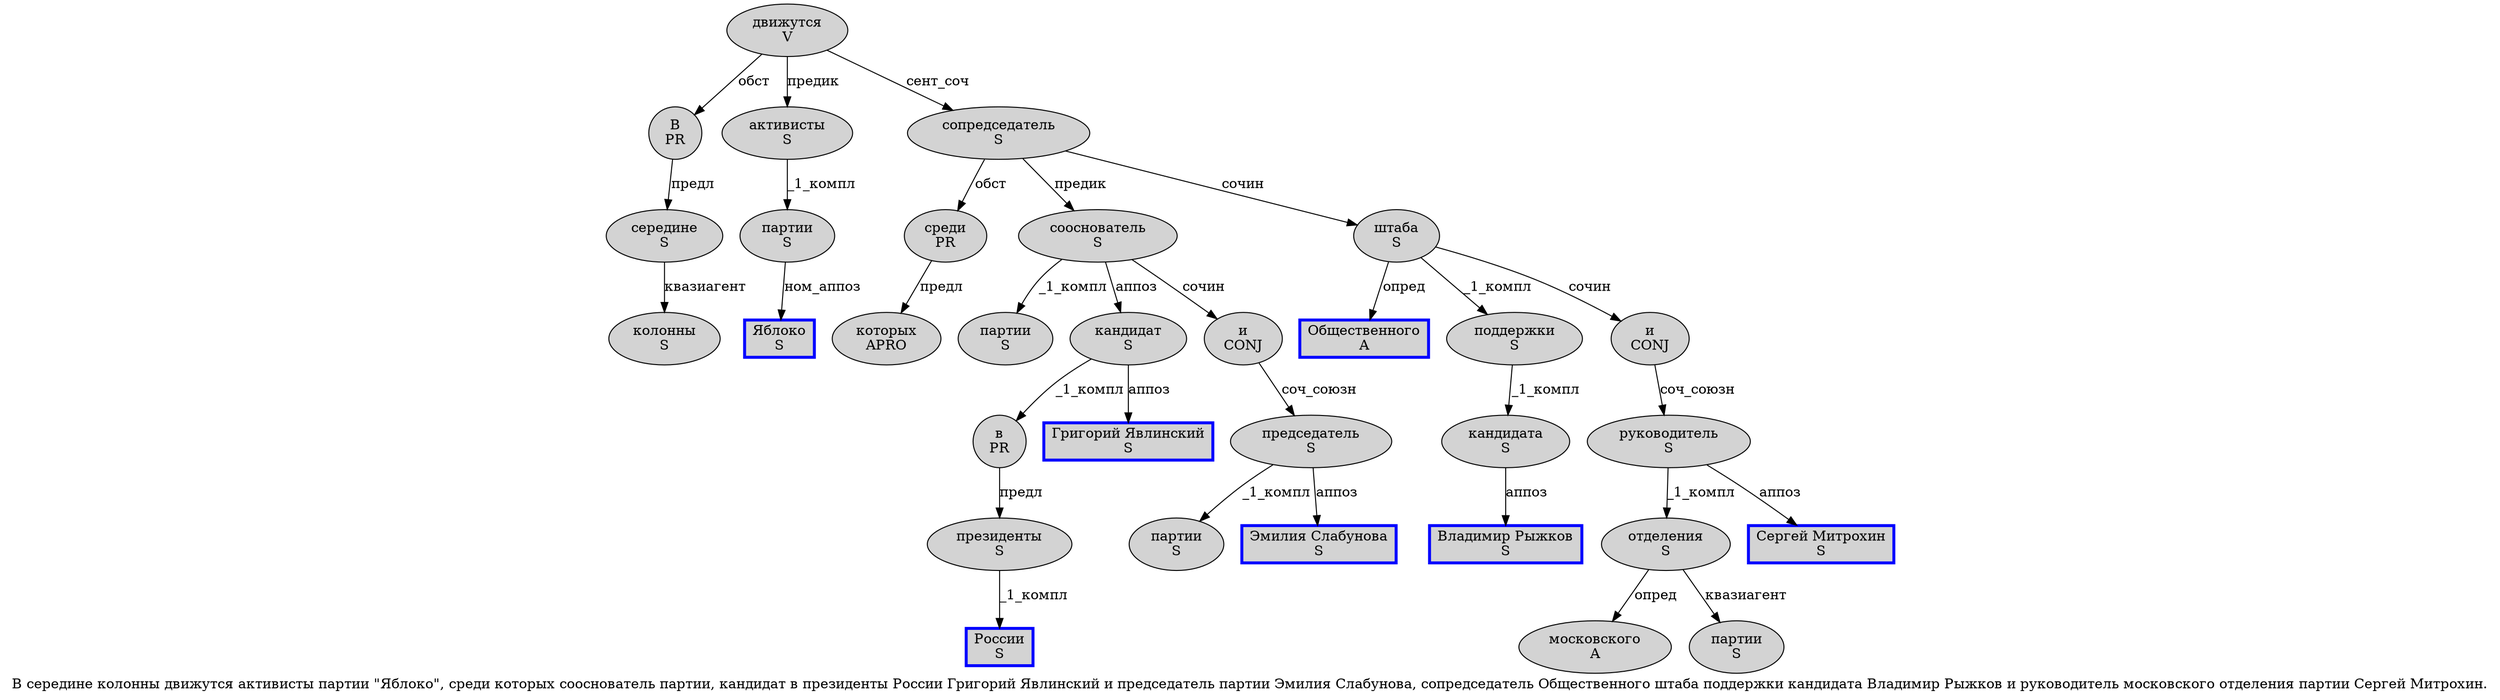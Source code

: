 digraph SENTENCE_1143 {
	graph [label="В середине колонны движутся активисты партии \"Яблоко\", среди которых сооснователь партии, кандидат в президенты России Григорий Явлинский и председатель партии Эмилия Слабунова, сопредседатель Общественного штаба поддержки кандидата Владимир Рыжков и руководитель московского отделения партии Сергей Митрохин."]
	node [style=filled]
		0 [label="В
PR" color="" fillcolor=lightgray penwidth=1 shape=ellipse]
		1 [label="середине
S" color="" fillcolor=lightgray penwidth=1 shape=ellipse]
		2 [label="колонны
S" color="" fillcolor=lightgray penwidth=1 shape=ellipse]
		3 [label="движутся
V" color="" fillcolor=lightgray penwidth=1 shape=ellipse]
		4 [label="активисты
S" color="" fillcolor=lightgray penwidth=1 shape=ellipse]
		5 [label="партии
S" color="" fillcolor=lightgray penwidth=1 shape=ellipse]
		7 [label="Яблоко
S" color=blue fillcolor=lightgray penwidth=3 shape=box]
		10 [label="среди
PR" color="" fillcolor=lightgray penwidth=1 shape=ellipse]
		11 [label="которых
APRO" color="" fillcolor=lightgray penwidth=1 shape=ellipse]
		12 [label="сооснователь
S" color="" fillcolor=lightgray penwidth=1 shape=ellipse]
		13 [label="партии
S" color="" fillcolor=lightgray penwidth=1 shape=ellipse]
		15 [label="кандидат
S" color="" fillcolor=lightgray penwidth=1 shape=ellipse]
		16 [label="в
PR" color="" fillcolor=lightgray penwidth=1 shape=ellipse]
		17 [label="президенты
S" color="" fillcolor=lightgray penwidth=1 shape=ellipse]
		18 [label="России
S" color=blue fillcolor=lightgray penwidth=3 shape=box]
		19 [label="Григорий Явлинский
S" color=blue fillcolor=lightgray penwidth=3 shape=box]
		20 [label="и
CONJ" color="" fillcolor=lightgray penwidth=1 shape=ellipse]
		21 [label="председатель
S" color="" fillcolor=lightgray penwidth=1 shape=ellipse]
		22 [label="партии
S" color="" fillcolor=lightgray penwidth=1 shape=ellipse]
		23 [label="Эмилия Слабунова
S" color=blue fillcolor=lightgray penwidth=3 shape=box]
		25 [label="сопредседатель
S" color="" fillcolor=lightgray penwidth=1 shape=ellipse]
		26 [label="Общественного
A" color=blue fillcolor=lightgray penwidth=3 shape=box]
		27 [label="штаба
S" color="" fillcolor=lightgray penwidth=1 shape=ellipse]
		28 [label="поддержки
S" color="" fillcolor=lightgray penwidth=1 shape=ellipse]
		29 [label="кандидата
S" color="" fillcolor=lightgray penwidth=1 shape=ellipse]
		30 [label="Владимир Рыжков
S" color=blue fillcolor=lightgray penwidth=3 shape=box]
		31 [label="и
CONJ" color="" fillcolor=lightgray penwidth=1 shape=ellipse]
		32 [label="руководитель
S" color="" fillcolor=lightgray penwidth=1 shape=ellipse]
		33 [label="московского
A" color="" fillcolor=lightgray penwidth=1 shape=ellipse]
		34 [label="отделения
S" color="" fillcolor=lightgray penwidth=1 shape=ellipse]
		35 [label="партии
S" color="" fillcolor=lightgray penwidth=1 shape=ellipse]
		36 [label="Сергей Митрохин
S" color=blue fillcolor=lightgray penwidth=3 shape=box]
			31 -> 32 [label="соч_союзн"]
			20 -> 21 [label="соч_союзн"]
			34 -> 33 [label="опред"]
			34 -> 35 [label="квазиагент"]
			32 -> 34 [label="_1_компл"]
			32 -> 36 [label="аппоз"]
			17 -> 18 [label="_1_компл"]
			28 -> 29 [label="_1_компл"]
			5 -> 7 [label="ном_аппоз"]
			12 -> 13 [label="_1_компл"]
			12 -> 15 [label="аппоз"]
			12 -> 20 [label="сочин"]
			15 -> 16 [label="_1_компл"]
			15 -> 19 [label="аппоз"]
			27 -> 26 [label="опред"]
			27 -> 28 [label="_1_компл"]
			27 -> 31 [label="сочин"]
			4 -> 5 [label="_1_компл"]
			16 -> 17 [label="предл"]
			25 -> 10 [label="обст"]
			25 -> 12 [label="предик"]
			25 -> 27 [label="сочин"]
			0 -> 1 [label="предл"]
			21 -> 22 [label="_1_компл"]
			21 -> 23 [label="аппоз"]
			1 -> 2 [label="квазиагент"]
			10 -> 11 [label="предл"]
			3 -> 0 [label="обст"]
			3 -> 4 [label="предик"]
			3 -> 25 [label="сент_соч"]
			29 -> 30 [label="аппоз"]
}